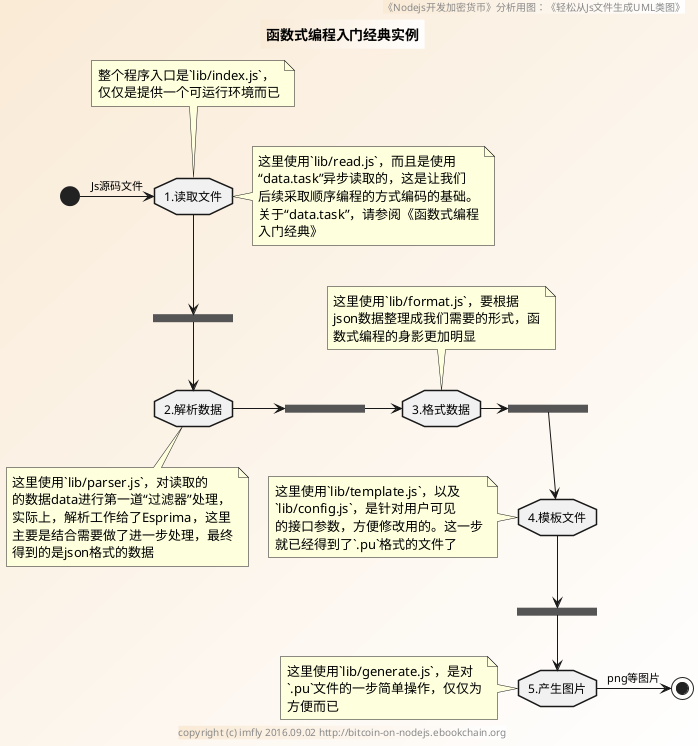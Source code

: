 @startuml ../../styles/images/modules/fun-activity.png

skinparam BorderColor #blue\9932CC
skinparam backgroundcolor AntiqueWhite/white
skinparam activityShape octagon

title 函数式编程入门经典实例
footer copyright (c) imfly 2016.09.02 http://bitcoin-on-nodejs.ebookchain.org
header 《Nodejs开发加密货币》分析用图：《轻松从Js文件生成UML类图》

(*)-right-> [Js源码文件] "1.读取文件"
note top
整个程序入口是`lib/index.js`，
仅仅是提供一个可运行环境而已
end note
note right
这里使用`lib/read.js`，而且是使用
“data.task”异步读取的，这是让我们
后续采取顺序编程的方式编码的基础。
关于“data.task”，请参阅《函数式编程
入门经典》
end note
--> === S1 ===
--> 2.解析数据
note bottom
这里使用`lib/parser.js`，对读取的
的数据data进行第一道“过滤器”处理，
实际上，解析工作给了Esprima，这里
主要是结合需要做了进一步处理，最终
得到的是json格式的数据
end note
-right-> === S2 ===
-right-> 3.格式数据
note top
这里使用`lib/format.js`，要根据
json数据整理成我们需要的形式，函
数式编程的身影更加明显
end note
-right-> === S3 ===
--> 4.模板文件
note left
这里使用`lib/template.js`，以及
`lib/config.js`，是针对用户可见
的接口参数，方便修改用的。这一步
就已经得到了`.pu`格式的文件了
end note
--> === S4 ===
--> 5.产生图片
note left
这里使用`lib/generate.js`，是对
`.pu`文件的一步简单操作，仅仅为
方便而已
end note
-right-> [png等图片](*)

@enduml
